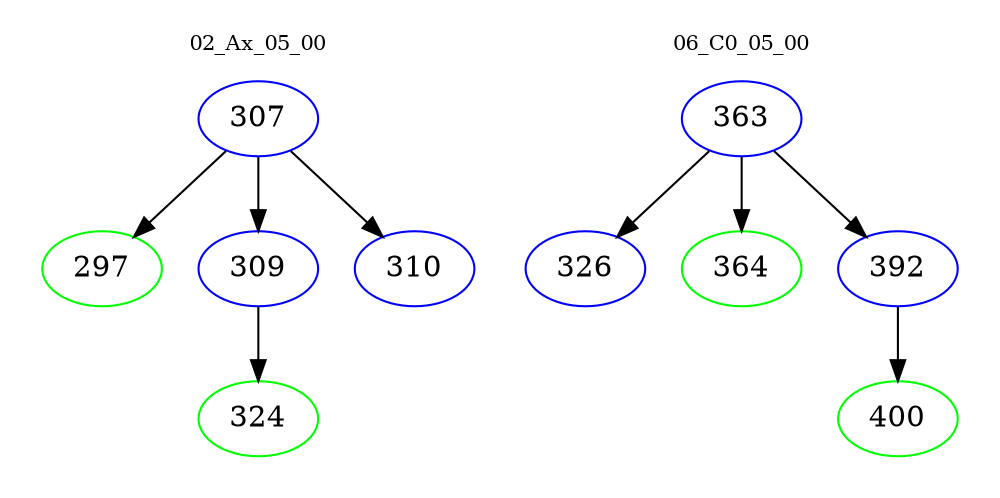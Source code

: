 digraph{
subgraph cluster_0 {
color = white
label = "02_Ax_05_00";
fontsize=10;
T0_307 [label="307", color="blue"]
T0_307 -> T0_297 [color="black"]
T0_297 [label="297", color="green"]
T0_307 -> T0_309 [color="black"]
T0_309 [label="309", color="blue"]
T0_309 -> T0_324 [color="black"]
T0_324 [label="324", color="green"]
T0_307 -> T0_310 [color="black"]
T0_310 [label="310", color="blue"]
}
subgraph cluster_1 {
color = white
label = "06_C0_05_00";
fontsize=10;
T1_363 [label="363", color="blue"]
T1_363 -> T1_326 [color="black"]
T1_326 [label="326", color="blue"]
T1_363 -> T1_364 [color="black"]
T1_364 [label="364", color="green"]
T1_363 -> T1_392 [color="black"]
T1_392 [label="392", color="blue"]
T1_392 -> T1_400 [color="black"]
T1_400 [label="400", color="green"]
}
}
